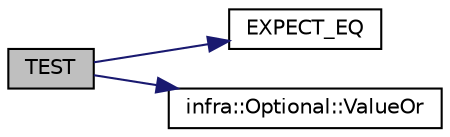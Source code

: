 digraph "TEST"
{
 // INTERACTIVE_SVG=YES
  edge [fontname="Helvetica",fontsize="10",labelfontname="Helvetica",labelfontsize="10"];
  node [fontname="Helvetica",fontsize="10",shape=record];
  rankdir="LR";
  Node85 [label="TEST",height=0.2,width=0.4,color="black", fillcolor="grey75", style="filled", fontcolor="black"];
  Node85 -> Node86 [color="midnightblue",fontsize="10",style="solid",fontname="Helvetica"];
  Node86 [label="EXPECT_EQ",height=0.2,width=0.4,color="black", fillcolor="white", style="filled",URL="$d6/def/_test_json_8cpp.html#a82745227e2f0a8edbb4ae630d88a8e86"];
  Node85 -> Node87 [color="midnightblue",fontsize="10",style="solid",fontname="Helvetica"];
  Node87 [label="infra::Optional::ValueOr",height=0.2,width=0.4,color="black", fillcolor="white", style="filled",URL="$dc/df7/classinfra_1_1_optional.html#ad0e2a8e6fa0452120734dc283d44795a"];
}
